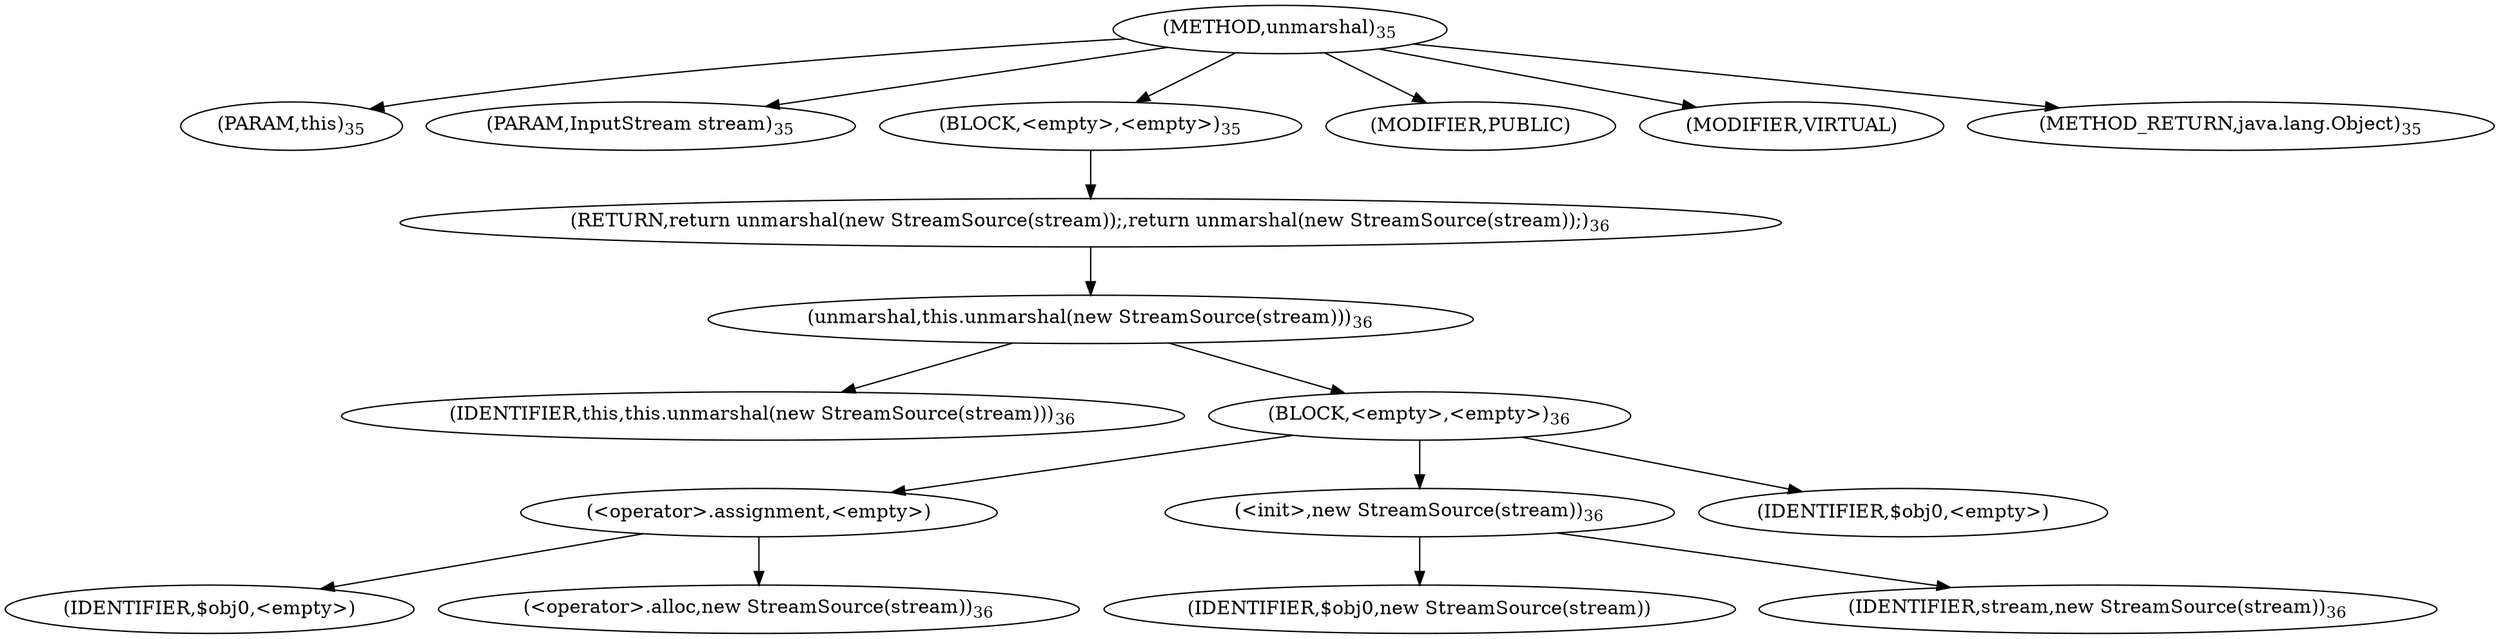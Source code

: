 digraph "unmarshal" {  
"22" [label = <(METHOD,unmarshal)<SUB>35</SUB>> ]
"4" [label = <(PARAM,this)<SUB>35</SUB>> ]
"23" [label = <(PARAM,InputStream stream)<SUB>35</SUB>> ]
"24" [label = <(BLOCK,&lt;empty&gt;,&lt;empty&gt;)<SUB>35</SUB>> ]
"25" [label = <(RETURN,return unmarshal(new StreamSource(stream));,return unmarshal(new StreamSource(stream));)<SUB>36</SUB>> ]
"26" [label = <(unmarshal,this.unmarshal(new StreamSource(stream)))<SUB>36</SUB>> ]
"3" [label = <(IDENTIFIER,this,this.unmarshal(new StreamSource(stream)))<SUB>36</SUB>> ]
"27" [label = <(BLOCK,&lt;empty&gt;,&lt;empty&gt;)<SUB>36</SUB>> ]
"28" [label = <(&lt;operator&gt;.assignment,&lt;empty&gt;)> ]
"29" [label = <(IDENTIFIER,$obj0,&lt;empty&gt;)> ]
"30" [label = <(&lt;operator&gt;.alloc,new StreamSource(stream))<SUB>36</SUB>> ]
"31" [label = <(&lt;init&gt;,new StreamSource(stream))<SUB>36</SUB>> ]
"32" [label = <(IDENTIFIER,$obj0,new StreamSource(stream))> ]
"33" [label = <(IDENTIFIER,stream,new StreamSource(stream))<SUB>36</SUB>> ]
"34" [label = <(IDENTIFIER,$obj0,&lt;empty&gt;)> ]
"35" [label = <(MODIFIER,PUBLIC)> ]
"36" [label = <(MODIFIER,VIRTUAL)> ]
"37" [label = <(METHOD_RETURN,java.lang.Object)<SUB>35</SUB>> ]
  "22" -> "4" 
  "22" -> "23" 
  "22" -> "24" 
  "22" -> "35" 
  "22" -> "36" 
  "22" -> "37" 
  "24" -> "25" 
  "25" -> "26" 
  "26" -> "3" 
  "26" -> "27" 
  "27" -> "28" 
  "27" -> "31" 
  "27" -> "34" 
  "28" -> "29" 
  "28" -> "30" 
  "31" -> "32" 
  "31" -> "33" 
}
